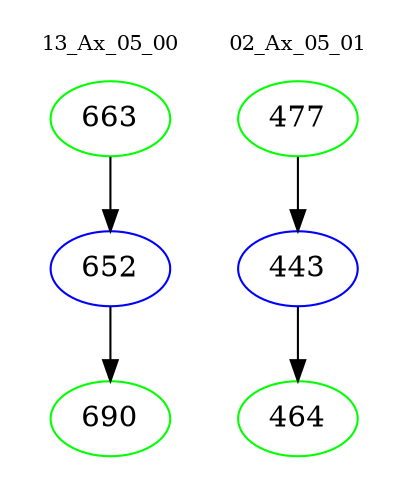 digraph{
subgraph cluster_0 {
color = white
label = "13_Ax_05_00";
fontsize=10;
T0_663 [label="663", color="green"]
T0_663 -> T0_652 [color="black"]
T0_652 [label="652", color="blue"]
T0_652 -> T0_690 [color="black"]
T0_690 [label="690", color="green"]
}
subgraph cluster_1 {
color = white
label = "02_Ax_05_01";
fontsize=10;
T1_477 [label="477", color="green"]
T1_477 -> T1_443 [color="black"]
T1_443 [label="443", color="blue"]
T1_443 -> T1_464 [color="black"]
T1_464 [label="464", color="green"]
}
}
